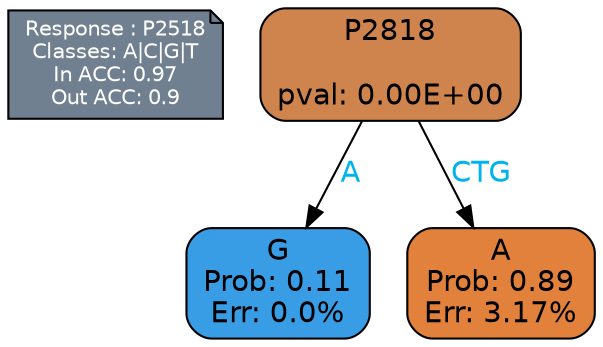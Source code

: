 digraph Tree {
node [shape=box, style="filled, rounded", color="black", fontname=helvetica] ;
graph [ranksep=equally, splines=polylines, bgcolor=transparent, dpi=600] ;
edge [fontname=helvetica] ;
LEGEND [label="Response : P2518
Classes: A|C|G|T
In ACC: 0.97
Out ACC: 0.9
",shape=note,align=left,style=filled,fillcolor="slategray",fontcolor="white",fontsize=10];1 [label="P2818

pval: 0.00E+00", fillcolor="#cf844e"] ;
2 [label="G
Prob: 0.11
Err: 0.0%", fillcolor="#399de5"] ;
3 [label="A
Prob: 0.89
Err: 3.17%", fillcolor="#e2813b"] ;
1 -> 2 [label="A",fontcolor=deepskyblue2] ;
1 -> 3 [label="CTG",fontcolor=deepskyblue2] ;
{rank = same; 2;3;}{rank = same; LEGEND;1;}}